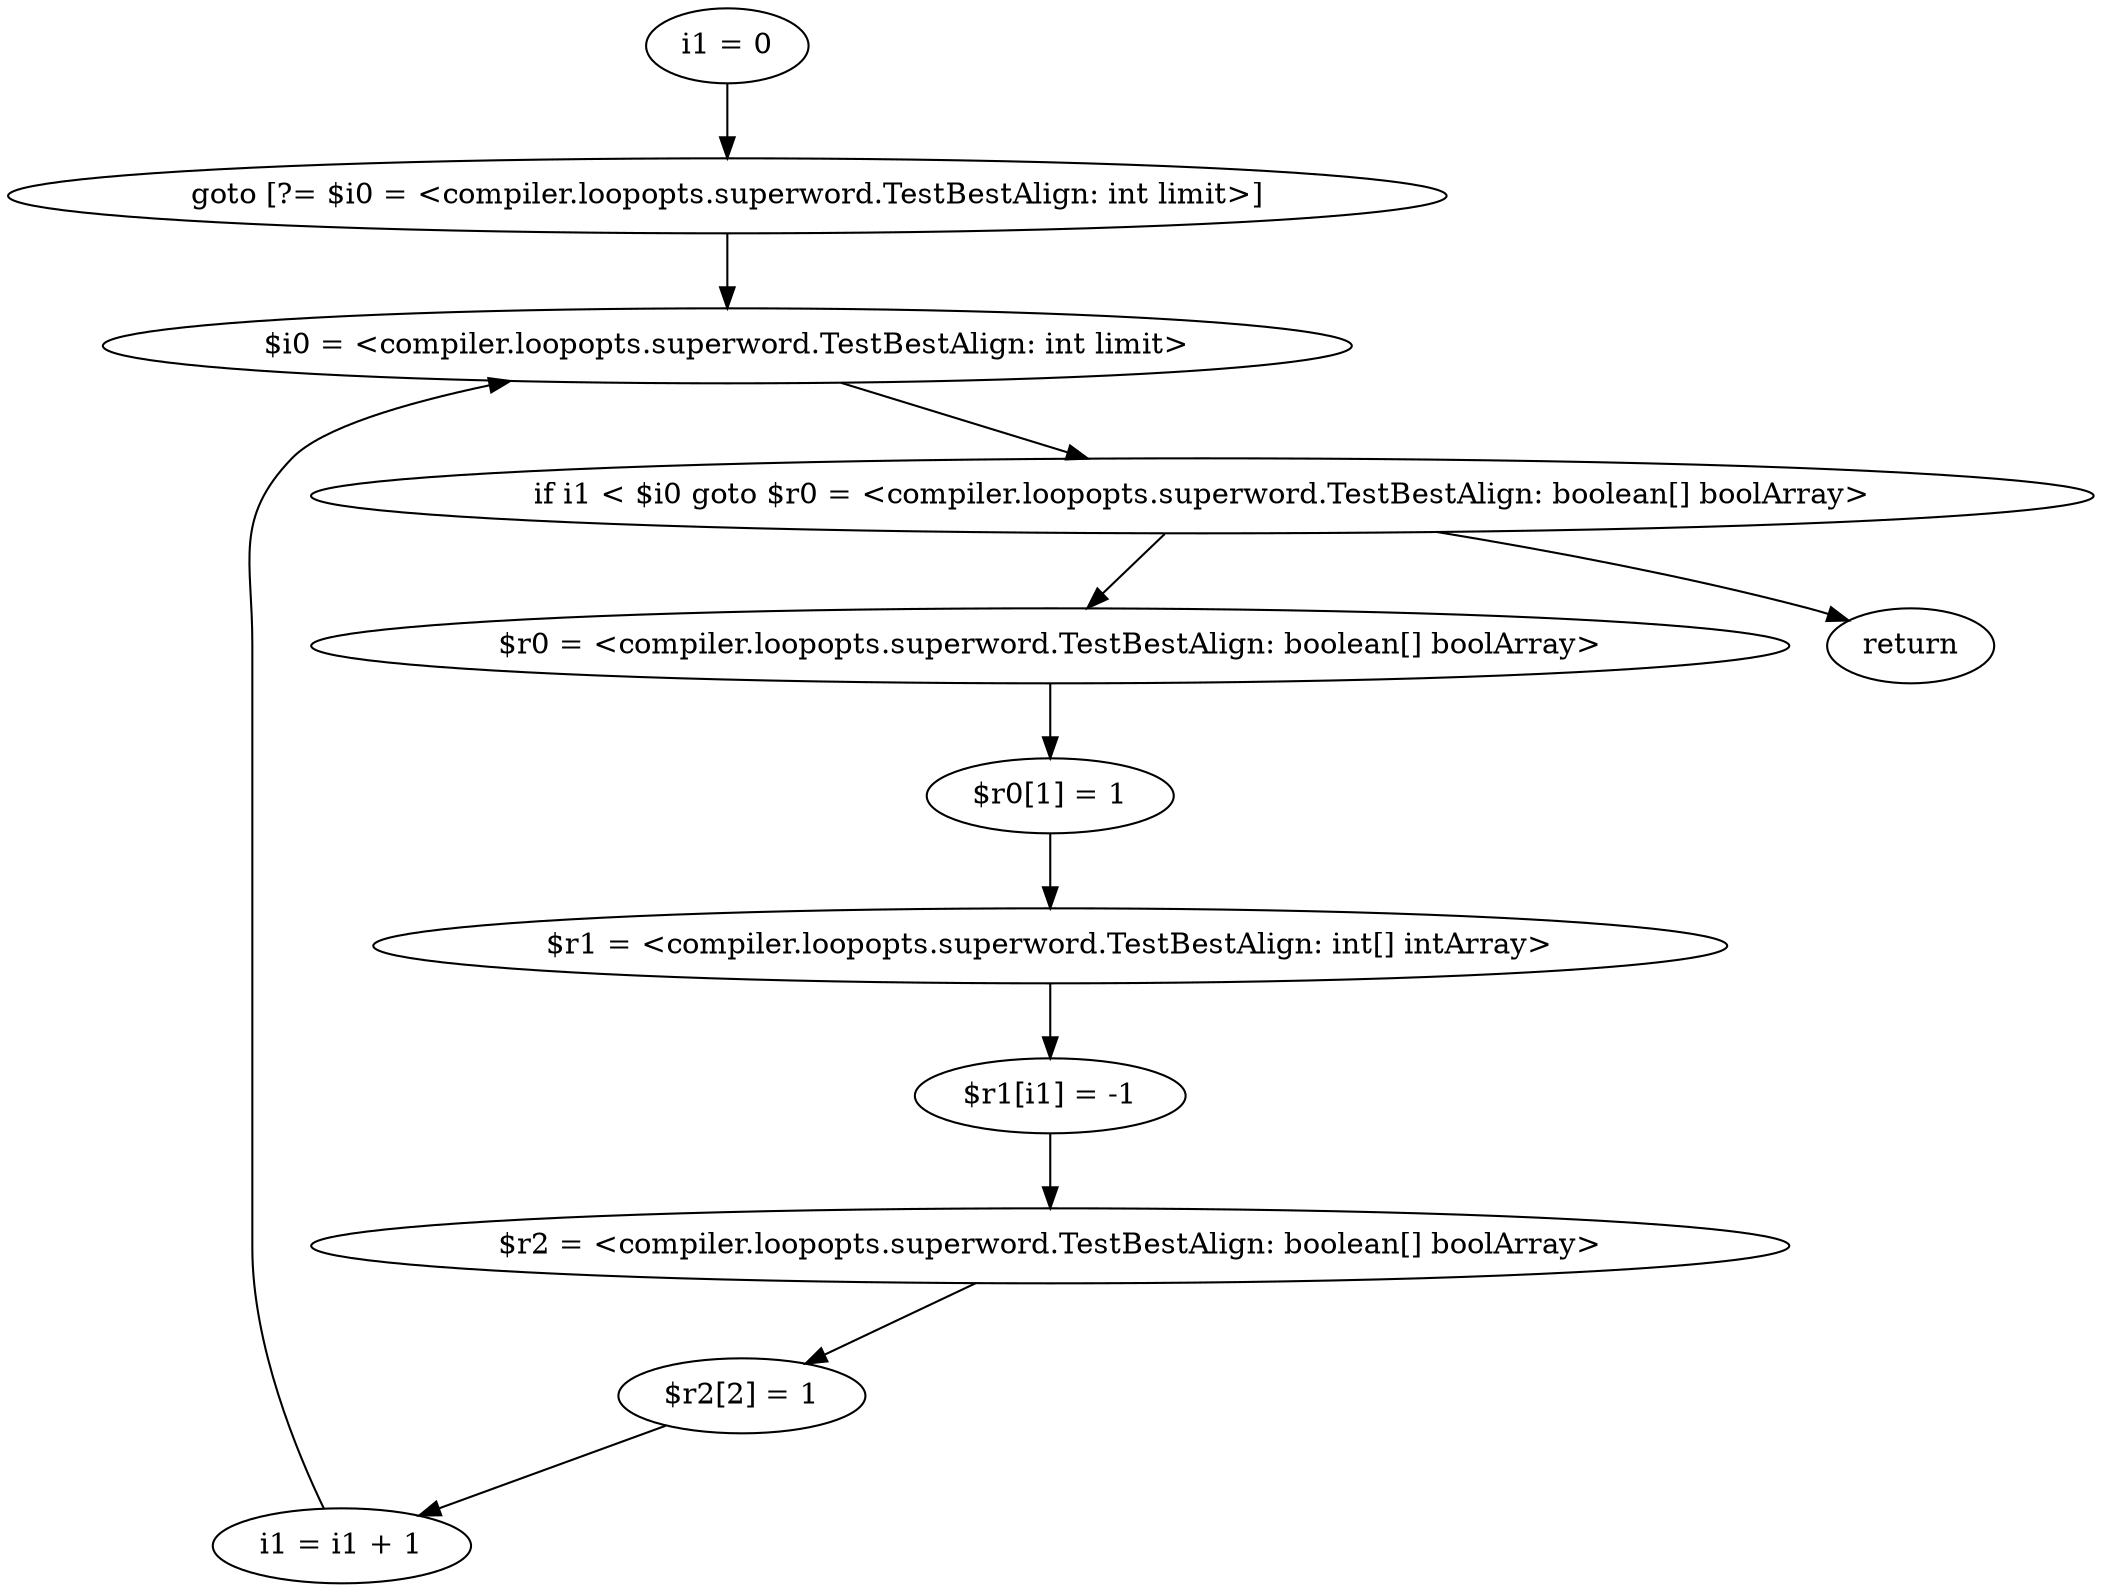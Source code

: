 digraph "unitGraph" {
    "i1 = 0"
    "goto [?= $i0 = <compiler.loopopts.superword.TestBestAlign: int limit>]"
    "$r0 = <compiler.loopopts.superword.TestBestAlign: boolean[] boolArray>"
    "$r0[1] = 1"
    "$r1 = <compiler.loopopts.superword.TestBestAlign: int[] intArray>"
    "$r1[i1] = -1"
    "$r2 = <compiler.loopopts.superword.TestBestAlign: boolean[] boolArray>"
    "$r2[2] = 1"
    "i1 = i1 + 1"
    "$i0 = <compiler.loopopts.superword.TestBestAlign: int limit>"
    "if i1 < $i0 goto $r0 = <compiler.loopopts.superword.TestBestAlign: boolean[] boolArray>"
    "return"
    "i1 = 0"->"goto [?= $i0 = <compiler.loopopts.superword.TestBestAlign: int limit>]";
    "goto [?= $i0 = <compiler.loopopts.superword.TestBestAlign: int limit>]"->"$i0 = <compiler.loopopts.superword.TestBestAlign: int limit>";
    "$r0 = <compiler.loopopts.superword.TestBestAlign: boolean[] boolArray>"->"$r0[1] = 1";
    "$r0[1] = 1"->"$r1 = <compiler.loopopts.superword.TestBestAlign: int[] intArray>";
    "$r1 = <compiler.loopopts.superword.TestBestAlign: int[] intArray>"->"$r1[i1] = -1";
    "$r1[i1] = -1"->"$r2 = <compiler.loopopts.superword.TestBestAlign: boolean[] boolArray>";
    "$r2 = <compiler.loopopts.superword.TestBestAlign: boolean[] boolArray>"->"$r2[2] = 1";
    "$r2[2] = 1"->"i1 = i1 + 1";
    "i1 = i1 + 1"->"$i0 = <compiler.loopopts.superword.TestBestAlign: int limit>";
    "$i0 = <compiler.loopopts.superword.TestBestAlign: int limit>"->"if i1 < $i0 goto $r0 = <compiler.loopopts.superword.TestBestAlign: boolean[] boolArray>";
    "if i1 < $i0 goto $r0 = <compiler.loopopts.superword.TestBestAlign: boolean[] boolArray>"->"return";
    "if i1 < $i0 goto $r0 = <compiler.loopopts.superword.TestBestAlign: boolean[] boolArray>"->"$r0 = <compiler.loopopts.superword.TestBestAlign: boolean[] boolArray>";
}
